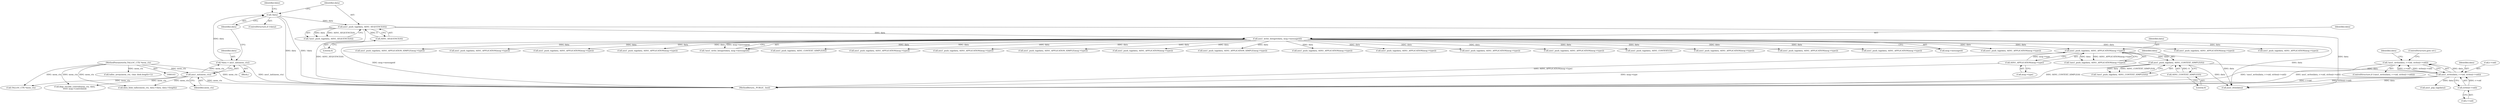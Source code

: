 digraph "0_samba_530d50a1abdcdf4d1775652d4c456c1274d83d8d@API" {
"1001429" [label="(Call,!asn1_write(data, r->oid, strlen(r->oid)))"];
"1001430" [label="(Call,asn1_write(data, r->oid, strlen(r->oid)))"];
"1001423" [label="(Call,asn1_push_tag(data, ASN1_CONTEXT_SIMPLE(0)))"];
"1001414" [label="(Call,asn1_push_tag(data, ASN1_APPLICATION(msg->type)))"];
"1000129" [label="(Call,asn1_write_Integer(data, msg->messageid))"];
"1000122" [label="(Call,asn1_push_tag(data, ASN1_SEQUENCE(0)))"];
"1000116" [label="(Call,!data)"];
"1000109" [label="(Call,*data = asn1_init(mem_ctx))"];
"1000111" [label="(Call,asn1_init(mem_ctx))"];
"1000106" [label="(MethodParameterIn,TALLOC_CTX *mem_ctx)"];
"1000124" [label="(Call,ASN1_SEQUENCE(0))"];
"1001416" [label="(Call,ASN1_APPLICATION(msg->type))"];
"1001425" [label="(Call,ASN1_CONTEXT_SIMPLE(0))"];
"1001435" [label="(Call,strlen(r->oid))"];
"1001423" [label="(Call,asn1_push_tag(data, ASN1_CONTEXT_SIMPLE(0)))"];
"1000506" [label="(Call,asn1_push_tag(data, ASN1_APPLICATION(msg->type)))"];
"1001414" [label="(Call,asn1_push_tag(data, ASN1_APPLICATION(msg->type)))"];
"1001429" [label="(Call,!asn1_write(data, r->oid, strlen(r->oid)))"];
"1001233" [label="(Call,asn1_push_tag(data, ASN1_APPLICATION(msg->type)))"];
"1000119" [label="(Identifier,false)"];
"1001611" [label="(Call,ldap_encode_control(mem_ctx, data,\n\t\t\t\t\t\t msg->controls[i]))"];
"1001443" [label="(Identifier,data)"];
"1001646" [label="(Call,data_blob_talloc(mem_ctx, data->data, data->length))"];
"1000112" [label="(Identifier,mem_ctx)"];
"1001496" [label="(Call,asn1_push_tag(data, ASN1_APPLICATION(msg->type)))"];
"1000131" [label="(Call,msg->messageid)"];
"1000309" [label="(Call,asn1_push_tag(data, ASN1_APPLICATION(msg->type)))"];
"1000125" [label="(Literal,0)"];
"1000871" [label="(Call,asn1_push_tag(data, ASN1_APPLICATION(msg->type)))"];
"1000107" [label="(Block,)"];
"1000676" [label="(Call,asn1_push_tag(data, ASN1_APPLICATION(msg->type)))"];
"1000353" [label="(Call,asn1_push_tag(data, ASN1_APPLICATION_SIMPLE(msg->type)))"];
"1001376" [label="(Call,asn1_push_tag(data, ASN1_APPLICATION(msg->type)))"];
"1001435" [label="(Call,strlen(r->oid))"];
"1001310" [label="(Call,asn1_push_tag(data, ASN1_APPLICATION(msg->type)))"];
"1001442" [label="(Call,asn1_pop_tag(data))"];
"1000109" [label="(Call,*data = asn1_init(mem_ctx))"];
"1000110" [label="(Identifier,data)"];
"1001436" [label="(Call,r->oid)"];
"1000123" [label="(Identifier,data)"];
"1001114" [label="(Call,asn1_push_tag(data, ASN1_APPLICATION(msg->type)))"];
"1000128" [label="(Call,!asn1_write_Integer(data, msg->messageid))"];
"1000195" [label="(Call,asn1_push_tag(data, ASN1_CONTEXT_SIMPLE(0)))"];
"1000379" [label="(Call,asn1_push_tag(data, ASN1_APPLICATION(msg->type)))"];
"1000644" [label="(Call,asn1_push_tag(data, ASN1_APPLICATION(msg->type)))"];
"1001044" [label="(Call,asn1_push_tag(data, ASN1_APPLICATION_SIMPLE(msg->type)))"];
"1001431" [label="(Identifier,data)"];
"1000124" [label="(Call,ASN1_SEQUENCE(0))"];
"1001417" [label="(Call,msg->type)"];
"1000839" [label="(Call,asn1_push_tag(data, ASN1_APPLICATION(msg->type)))"];
"1001425" [label="(Call,ASN1_CONTEXT_SIMPLE(0))"];
"1001432" [label="(Call,r->oid)"];
"1001426" [label="(Literal,0)"];
"1001428" [label="(ControlStructure,if (!asn1_write(data, r->oid, strlen(r->oid))))"];
"1001413" [label="(Call,!asn1_push_tag(data, ASN1_APPLICATION(msg->type)))"];
"1000121" [label="(Call,!asn1_push_tag(data, ASN1_SEQUENCE(0)))"];
"1000111" [label="(Call,asn1_init(mem_ctx))"];
"1001342" [label="(Call,asn1_push_tag(data, ASN1_APPLICATION_SIMPLE(msg->type)))"];
"1001430" [label="(Call,asn1_write(data, r->oid, strlen(r->oid)))"];
"1000129" [label="(Call,asn1_write_Integer(data, msg->messageid))"];
"1001415" [label="(Identifier,data)"];
"1001201" [label="(Call,asn1_push_tag(data, ASN1_APPLICATION(msg->type)))"];
"1000106" [label="(MethodParameterIn,TALLOC_CTX *mem_ctx)"];
"1001416" [label="(Call,ASN1_APPLICATION(msg->type))"];
"1001659" [label="(Call,asn1_free(data))"];
"1001664" [label="(Call,TALLOC_CTX *mem_ctx)"];
"1001424" [label="(Identifier,data)"];
"1001696" [label="(MethodReturn,_PUBLIC_ bool)"];
"1001082" [label="(Call,asn1_push_tag(data, ASN1_APPLICATION(msg->type)))"];
"1001422" [label="(Call,!asn1_push_tag(data, ASN1_CONTEXT_SIMPLE(0)))"];
"1000153" [label="(Call,asn1_push_tag(data, ASN1_APPLICATION(msg->type)))"];
"1000115" [label="(ControlStructure,if (!data))"];
"1001671" [label="(Call,talloc_array(mem_ctx, char, blob.length+1))"];
"1000116" [label="(Call,!data)"];
"1000130" [label="(Identifier,data)"];
"1000117" [label="(Identifier,data)"];
"1001439" [label="(ControlStructure,goto err;)"];
"1001012" [label="(Call,asn1_push_tag(data, ASN1_APPLICATION(msg->type)))"];
"1000122" [label="(Call,asn1_push_tag(data, ASN1_SEQUENCE(0)))"];
"1000225" [label="(Call,asn1_push_tag(data, ASN1_CONTEXT(3)))"];
"1001429" -> "1001428"  [label="AST: "];
"1001429" -> "1001430"  [label="CFG: "];
"1001430" -> "1001429"  [label="AST: "];
"1001439" -> "1001429"  [label="CFG: "];
"1001443" -> "1001429"  [label="CFG: "];
"1001429" -> "1001696"  [label="DDG: !asn1_write(data, r->oid, strlen(r->oid))"];
"1001429" -> "1001696"  [label="DDG: asn1_write(data, r->oid, strlen(r->oid))"];
"1001430" -> "1001429"  [label="DDG: data"];
"1001430" -> "1001429"  [label="DDG: r->oid"];
"1001430" -> "1001429"  [label="DDG: strlen(r->oid)"];
"1001430" -> "1001435"  [label="CFG: "];
"1001431" -> "1001430"  [label="AST: "];
"1001432" -> "1001430"  [label="AST: "];
"1001435" -> "1001430"  [label="AST: "];
"1001430" -> "1001696"  [label="DDG: r->oid"];
"1001430" -> "1001696"  [label="DDG: strlen(r->oid)"];
"1001423" -> "1001430"  [label="DDG: data"];
"1001435" -> "1001430"  [label="DDG: r->oid"];
"1001430" -> "1001442"  [label="DDG: data"];
"1001430" -> "1001659"  [label="DDG: data"];
"1001423" -> "1001422"  [label="AST: "];
"1001423" -> "1001425"  [label="CFG: "];
"1001424" -> "1001423"  [label="AST: "];
"1001425" -> "1001423"  [label="AST: "];
"1001422" -> "1001423"  [label="CFG: "];
"1001423" -> "1001696"  [label="DDG: ASN1_CONTEXT_SIMPLE(0)"];
"1001423" -> "1001422"  [label="DDG: data"];
"1001423" -> "1001422"  [label="DDG: ASN1_CONTEXT_SIMPLE(0)"];
"1001414" -> "1001423"  [label="DDG: data"];
"1001425" -> "1001423"  [label="DDG: 0"];
"1001423" -> "1001659"  [label="DDG: data"];
"1001414" -> "1001413"  [label="AST: "];
"1001414" -> "1001416"  [label="CFG: "];
"1001415" -> "1001414"  [label="AST: "];
"1001416" -> "1001414"  [label="AST: "];
"1001413" -> "1001414"  [label="CFG: "];
"1001414" -> "1001696"  [label="DDG: ASN1_APPLICATION(msg->type)"];
"1001414" -> "1001413"  [label="DDG: data"];
"1001414" -> "1001413"  [label="DDG: ASN1_APPLICATION(msg->type)"];
"1000129" -> "1001414"  [label="DDG: data"];
"1001416" -> "1001414"  [label="DDG: msg->type"];
"1001414" -> "1001659"  [label="DDG: data"];
"1000129" -> "1000128"  [label="AST: "];
"1000129" -> "1000131"  [label="CFG: "];
"1000130" -> "1000129"  [label="AST: "];
"1000131" -> "1000129"  [label="AST: "];
"1000128" -> "1000129"  [label="CFG: "];
"1000129" -> "1001696"  [label="DDG: msg->messageid"];
"1000129" -> "1000128"  [label="DDG: data"];
"1000129" -> "1000128"  [label="DDG: msg->messageid"];
"1000122" -> "1000129"  [label="DDG: data"];
"1000129" -> "1000153"  [label="DDG: data"];
"1000129" -> "1000195"  [label="DDG: data"];
"1000129" -> "1000225"  [label="DDG: data"];
"1000129" -> "1000309"  [label="DDG: data"];
"1000129" -> "1000353"  [label="DDG: data"];
"1000129" -> "1000379"  [label="DDG: data"];
"1000129" -> "1000506"  [label="DDG: data"];
"1000129" -> "1000644"  [label="DDG: data"];
"1000129" -> "1000676"  [label="DDG: data"];
"1000129" -> "1000839"  [label="DDG: data"];
"1000129" -> "1000871"  [label="DDG: data"];
"1000129" -> "1001012"  [label="DDG: data"];
"1000129" -> "1001044"  [label="DDG: data"];
"1000129" -> "1001082"  [label="DDG: data"];
"1000129" -> "1001114"  [label="DDG: data"];
"1000129" -> "1001201"  [label="DDG: data"];
"1000129" -> "1001233"  [label="DDG: data"];
"1000129" -> "1001310"  [label="DDG: data"];
"1000129" -> "1001342"  [label="DDG: data"];
"1000129" -> "1001376"  [label="DDG: data"];
"1000129" -> "1001496"  [label="DDG: data"];
"1000129" -> "1001659"  [label="DDG: data"];
"1000122" -> "1000121"  [label="AST: "];
"1000122" -> "1000124"  [label="CFG: "];
"1000123" -> "1000122"  [label="AST: "];
"1000124" -> "1000122"  [label="AST: "];
"1000121" -> "1000122"  [label="CFG: "];
"1000122" -> "1001696"  [label="DDG: ASN1_SEQUENCE(0)"];
"1000122" -> "1000121"  [label="DDG: data"];
"1000122" -> "1000121"  [label="DDG: ASN1_SEQUENCE(0)"];
"1000116" -> "1000122"  [label="DDG: data"];
"1000124" -> "1000122"  [label="DDG: 0"];
"1000122" -> "1001659"  [label="DDG: data"];
"1000116" -> "1000115"  [label="AST: "];
"1000116" -> "1000117"  [label="CFG: "];
"1000117" -> "1000116"  [label="AST: "];
"1000119" -> "1000116"  [label="CFG: "];
"1000123" -> "1000116"  [label="CFG: "];
"1000116" -> "1001696"  [label="DDG: data"];
"1000116" -> "1001696"  [label="DDG: !data"];
"1000109" -> "1000116"  [label="DDG: data"];
"1000109" -> "1000107"  [label="AST: "];
"1000109" -> "1000111"  [label="CFG: "];
"1000110" -> "1000109"  [label="AST: "];
"1000111" -> "1000109"  [label="AST: "];
"1000117" -> "1000109"  [label="CFG: "];
"1000109" -> "1001696"  [label="DDG: asn1_init(mem_ctx)"];
"1000111" -> "1000109"  [label="DDG: mem_ctx"];
"1000111" -> "1000112"  [label="CFG: "];
"1000112" -> "1000111"  [label="AST: "];
"1000111" -> "1001696"  [label="DDG: mem_ctx"];
"1000106" -> "1000111"  [label="DDG: mem_ctx"];
"1000111" -> "1001611"  [label="DDG: mem_ctx"];
"1000111" -> "1001646"  [label="DDG: mem_ctx"];
"1000111" -> "1001664"  [label="DDG: mem_ctx"];
"1000106" -> "1000103"  [label="AST: "];
"1000106" -> "1001696"  [label="DDG: mem_ctx"];
"1000106" -> "1001611"  [label="DDG: mem_ctx"];
"1000106" -> "1001646"  [label="DDG: mem_ctx"];
"1000106" -> "1001664"  [label="DDG: mem_ctx"];
"1000106" -> "1001671"  [label="DDG: mem_ctx"];
"1000124" -> "1000125"  [label="CFG: "];
"1000125" -> "1000124"  [label="AST: "];
"1001416" -> "1001417"  [label="CFG: "];
"1001417" -> "1001416"  [label="AST: "];
"1001416" -> "1001696"  [label="DDG: msg->type"];
"1001425" -> "1001426"  [label="CFG: "];
"1001426" -> "1001425"  [label="AST: "];
"1001435" -> "1001436"  [label="CFG: "];
"1001436" -> "1001435"  [label="AST: "];
}

